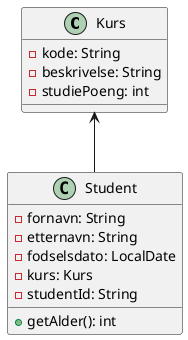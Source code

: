 @startuml

Kurs <-- Student


class Student {
    - fornavn: String
    - etternavn: String
    - fodselsdato: LocalDate
    - kurs: Kurs
    - studentId: String
    + getAlder(): int
}



class Kurs {
    - kode: String
    - beskrivelse: String
    - studiePoeng: int
}

@enduml